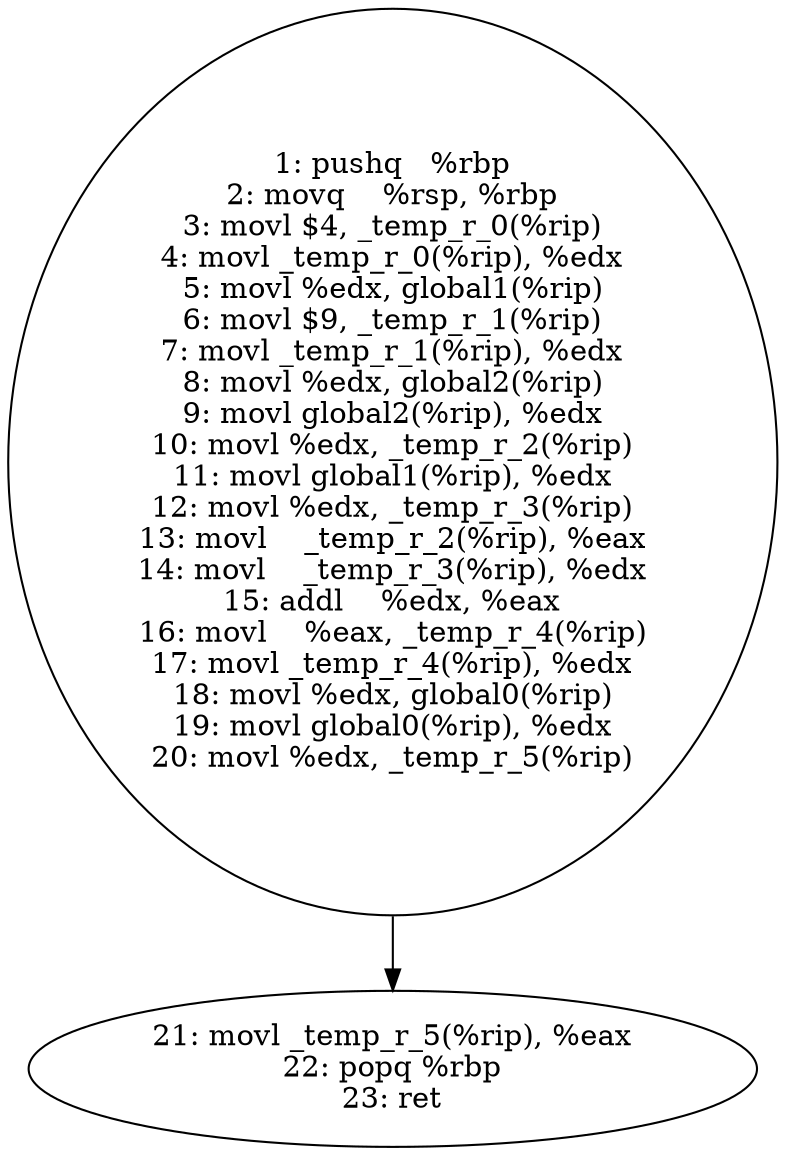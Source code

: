 ## --------------------
## SEGMENTO DE DADOS
## --------------------
#.data
## ->Variáveis globais
#global0:	.long	0
#global1:	.long	0
#global2:	.long	0
## ->Registradores ASM
#_temp_r_0:	.long	0
#_temp_r_1:	.long	0
#_temp_r_2:	.long	0
#_temp_r_3:	.long	0
#_temp_r_4:	.long	0
#_temp_r_5:	.long	0
## --------------------
## SEGMENTO DE CÓDIGO
## --------------------
#	.text
#	.globl	main
#	.type	main, @function
#main:
#	pushq	%rbp
#	movq %rsp, %rbp
#	movl $4, _temp_r_0(%rip)
#	movl _temp_r_0(%rip), %edx
#	movl %edx, global1(%rip)
#	movl $9, _temp_r_1(%rip)
#	movl _temp_r_1(%rip), %edx
#	movl %edx, global2(%rip)
#	movl global2(%rip), %edx
#	movl %edx, _temp_r_2(%rip)
#	movl global1(%rip), %edx
#	movl %edx, _temp_r_3(%rip)
#	movl    _temp_r_2(%rip), %eax 
#	movl    _temp_r_3(%rip), %edx 
#	addl    %edx, %eax 
#	movl    %eax, _temp_r_4(%rip) 
#	movl _temp_r_4(%rip), %edx
#	movl %edx, global0(%rip)
#	movl global0(%rip), %edx
#	movl %edx, _temp_r_5(%rip)
#	movl _temp_r_5(%rip), %eax
#	popq %rbp
#	ret
digraph CFG {
	"Block0" [label="1: pushq   %rbp\n2: movq    %rsp, %rbp\n3: movl $4, _temp_r_0(%rip)\n4: movl _temp_r_0(%rip), %edx\n5: movl %edx, global1(%rip)\n6: movl $9, _temp_r_1(%rip)\n7: movl _temp_r_1(%rip), %edx\n8: movl %edx, global2(%rip)\n9: movl global2(%rip), %edx\n10: movl %edx, _temp_r_2(%rip)\n11: movl global1(%rip), %edx\n12: movl %edx, _temp_r_3(%rip)\n13: movl    _temp_r_2(%rip), %eax\n14: movl    _temp_r_3(%rip), %edx\n15: addl    %edx, %eax\n16: movl    %eax, _temp_r_4(%rip)\n17: movl _temp_r_4(%rip), %edx\n18: movl %edx, global0(%rip)\n19: movl global0(%rip), %edx\n20: movl %edx, _temp_r_5(%rip)\n"];
	"Block0" -> "Block1";
	"Block1" [label="21: movl _temp_r_5(%rip), %eax\n22: popq %rbp\n23: ret\n"];
}
